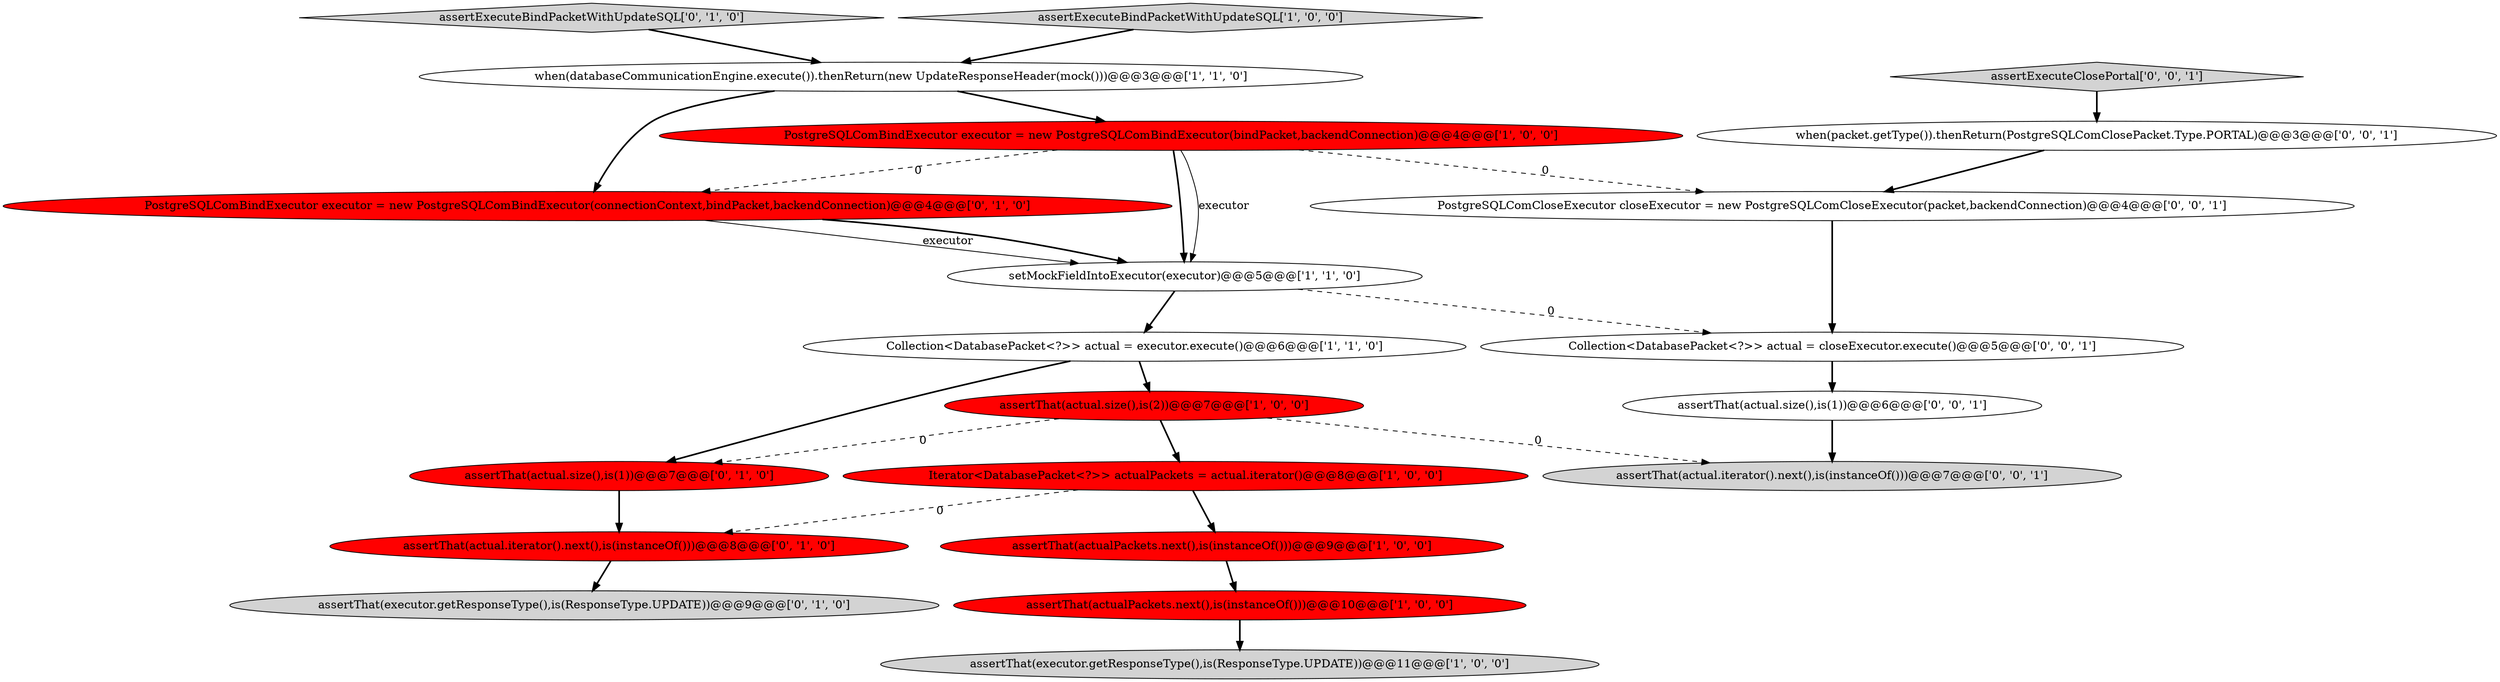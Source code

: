 digraph {
2 [style = filled, label = "Collection<DatabasePacket<?>> actual = executor.execute()@@@6@@@['1', '1', '0']", fillcolor = white, shape = ellipse image = "AAA0AAABBB1BBB"];
7 [style = filled, label = "assertThat(actual.size(),is(2))@@@7@@@['1', '0', '0']", fillcolor = red, shape = ellipse image = "AAA1AAABBB1BBB"];
9 [style = filled, label = "assertThat(executor.getResponseType(),is(ResponseType.UPDATE))@@@11@@@['1', '0', '0']", fillcolor = lightgray, shape = ellipse image = "AAA0AAABBB1BBB"];
11 [style = filled, label = "PostgreSQLComBindExecutor executor = new PostgreSQLComBindExecutor(connectionContext,bindPacket,backendConnection)@@@4@@@['0', '1', '0']", fillcolor = red, shape = ellipse image = "AAA1AAABBB2BBB"];
14 [style = filled, label = "assertThat(actual.size(),is(1))@@@7@@@['0', '1', '0']", fillcolor = red, shape = ellipse image = "AAA1AAABBB2BBB"];
15 [style = filled, label = "assertThat(actual.size(),is(1))@@@6@@@['0', '0', '1']", fillcolor = white, shape = ellipse image = "AAA0AAABBB3BBB"];
10 [style = filled, label = "assertExecuteBindPacketWithUpdateSQL['0', '1', '0']", fillcolor = lightgray, shape = diamond image = "AAA0AAABBB2BBB"];
20 [style = filled, label = "PostgreSQLComCloseExecutor closeExecutor = new PostgreSQLComCloseExecutor(packet,backendConnection)@@@4@@@['0', '0', '1']", fillcolor = white, shape = ellipse image = "AAA0AAABBB3BBB"];
3 [style = filled, label = "Iterator<DatabasePacket<?>> actualPackets = actual.iterator()@@@8@@@['1', '0', '0']", fillcolor = red, shape = ellipse image = "AAA1AAABBB1BBB"];
6 [style = filled, label = "setMockFieldIntoExecutor(executor)@@@5@@@['1', '1', '0']", fillcolor = white, shape = ellipse image = "AAA0AAABBB1BBB"];
1 [style = filled, label = "when(databaseCommunicationEngine.execute()).thenReturn(new UpdateResponseHeader(mock()))@@@3@@@['1', '1', '0']", fillcolor = white, shape = ellipse image = "AAA0AAABBB1BBB"];
18 [style = filled, label = "assertExecuteClosePortal['0', '0', '1']", fillcolor = lightgray, shape = diamond image = "AAA0AAABBB3BBB"];
0 [style = filled, label = "PostgreSQLComBindExecutor executor = new PostgreSQLComBindExecutor(bindPacket,backendConnection)@@@4@@@['1', '0', '0']", fillcolor = red, shape = ellipse image = "AAA1AAABBB1BBB"];
13 [style = filled, label = "assertThat(actual.iterator().next(),is(instanceOf()))@@@8@@@['0', '1', '0']", fillcolor = red, shape = ellipse image = "AAA1AAABBB2BBB"];
12 [style = filled, label = "assertThat(executor.getResponseType(),is(ResponseType.UPDATE))@@@9@@@['0', '1', '0']", fillcolor = lightgray, shape = ellipse image = "AAA0AAABBB2BBB"];
5 [style = filled, label = "assertThat(actualPackets.next(),is(instanceOf()))@@@10@@@['1', '0', '0']", fillcolor = red, shape = ellipse image = "AAA1AAABBB1BBB"];
8 [style = filled, label = "assertThat(actualPackets.next(),is(instanceOf()))@@@9@@@['1', '0', '0']", fillcolor = red, shape = ellipse image = "AAA1AAABBB1BBB"];
16 [style = filled, label = "Collection<DatabasePacket<?>> actual = closeExecutor.execute()@@@5@@@['0', '0', '1']", fillcolor = white, shape = ellipse image = "AAA0AAABBB3BBB"];
4 [style = filled, label = "assertExecuteBindPacketWithUpdateSQL['1', '0', '0']", fillcolor = lightgray, shape = diamond image = "AAA0AAABBB1BBB"];
19 [style = filled, label = "when(packet.getType()).thenReturn(PostgreSQLComClosePacket.Type.PORTAL)@@@3@@@['0', '0', '1']", fillcolor = white, shape = ellipse image = "AAA0AAABBB3BBB"];
17 [style = filled, label = "assertThat(actual.iterator().next(),is(instanceOf()))@@@7@@@['0', '0', '1']", fillcolor = lightgray, shape = ellipse image = "AAA0AAABBB3BBB"];
16->15 [style = bold, label=""];
11->6 [style = solid, label="executor"];
5->9 [style = bold, label=""];
0->6 [style = bold, label=""];
7->17 [style = dashed, label="0"];
7->14 [style = dashed, label="0"];
19->20 [style = bold, label=""];
11->6 [style = bold, label=""];
18->19 [style = bold, label=""];
0->11 [style = dashed, label="0"];
0->6 [style = solid, label="executor"];
1->0 [style = bold, label=""];
3->13 [style = dashed, label="0"];
0->20 [style = dashed, label="0"];
7->3 [style = bold, label=""];
1->11 [style = bold, label=""];
6->2 [style = bold, label=""];
15->17 [style = bold, label=""];
6->16 [style = dashed, label="0"];
13->12 [style = bold, label=""];
20->16 [style = bold, label=""];
8->5 [style = bold, label=""];
3->8 [style = bold, label=""];
2->14 [style = bold, label=""];
4->1 [style = bold, label=""];
2->7 [style = bold, label=""];
14->13 [style = bold, label=""];
10->1 [style = bold, label=""];
}
